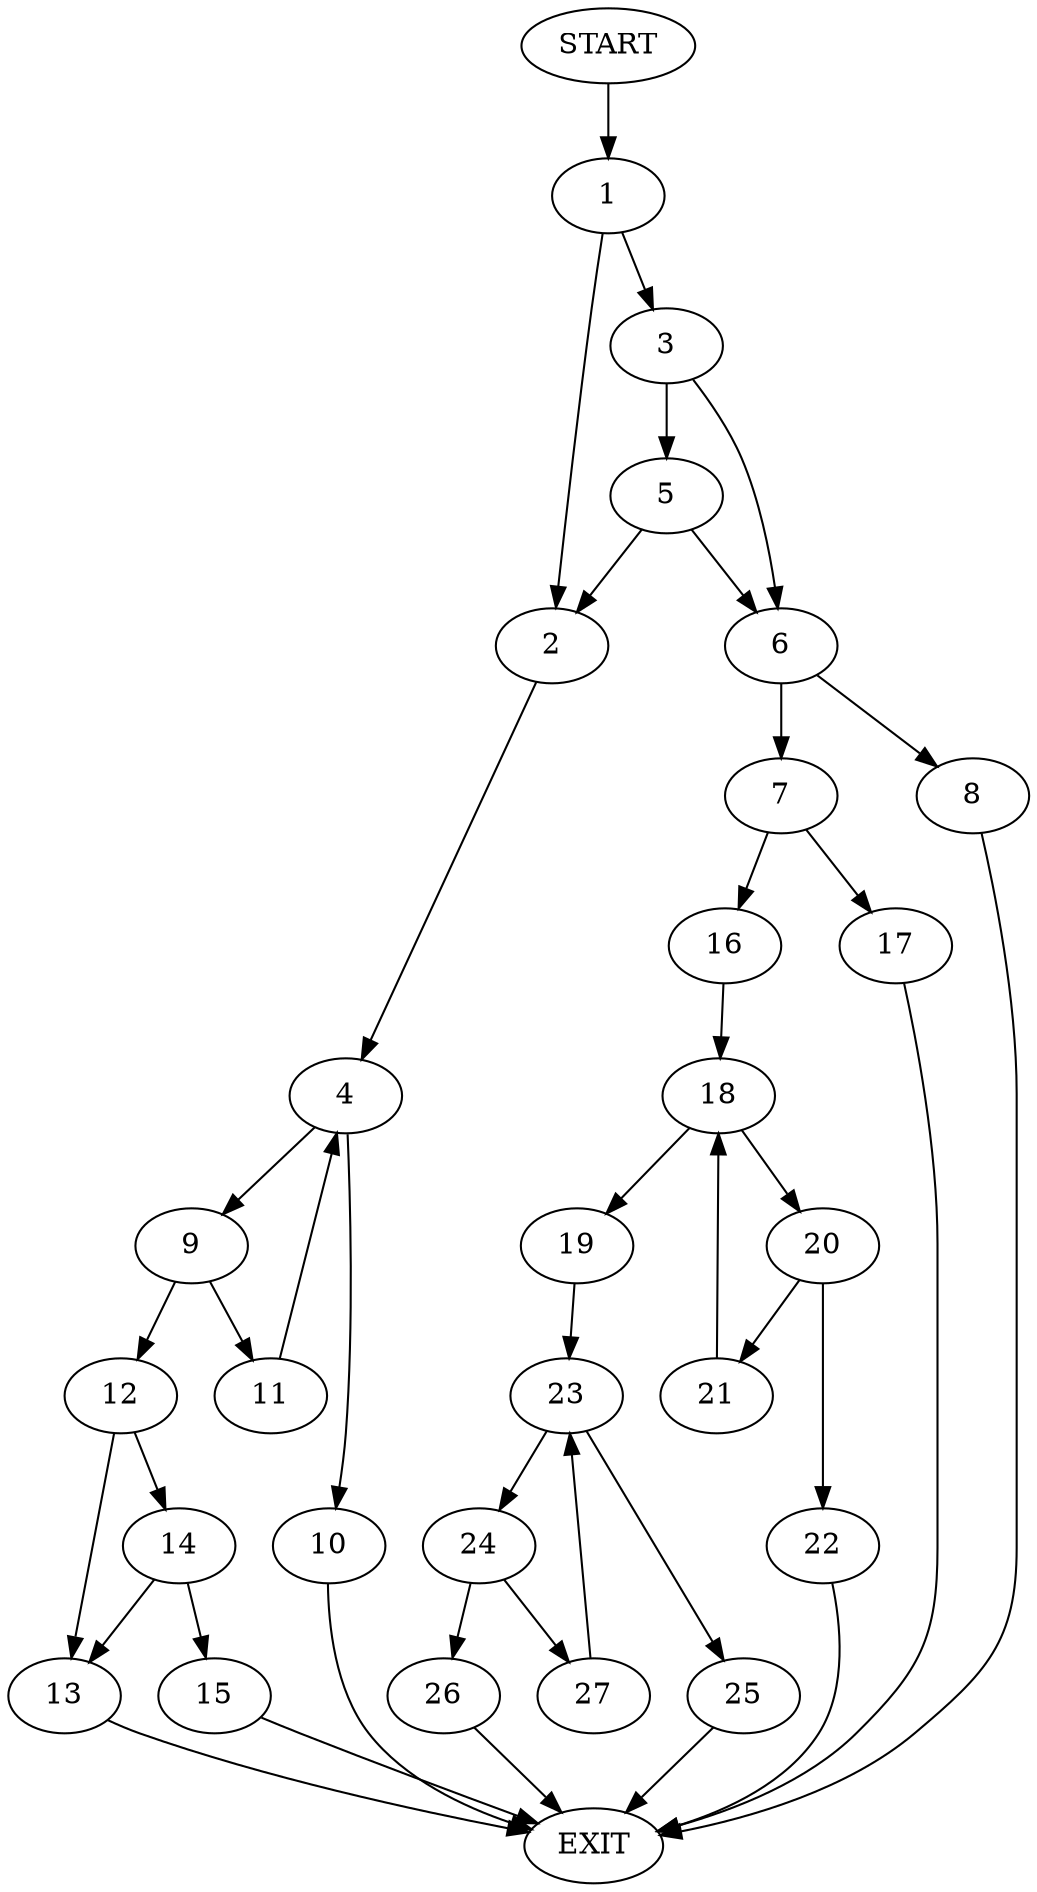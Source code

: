 digraph {
0 [label="START"]
28 [label="EXIT"]
0 -> 1
1 -> 2
1 -> 3
2 -> 4
3 -> 5
3 -> 6
5 -> 2
5 -> 6
6 -> 7
6 -> 8
4 -> 9
4 -> 10
10 -> 28
9 -> 11
9 -> 12
11 -> 4
12 -> 13
12 -> 14
13 -> 28
14 -> 13
14 -> 15
15 -> 28
8 -> 28
7 -> 16
7 -> 17
17 -> 28
16 -> 18
18 -> 19
18 -> 20
20 -> 21
20 -> 22
19 -> 23
22 -> 28
21 -> 18
23 -> 24
23 -> 25
24 -> 26
24 -> 27
25 -> 28
26 -> 28
27 -> 23
}
